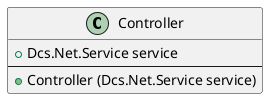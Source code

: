 @startuml

class Controller {
    +Dcs.Net.Service service
    ----
    +Controller (Dcs.Net.Service service)
}

@enduml
